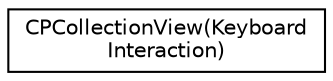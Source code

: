 digraph "Graphical Class Hierarchy"
{
  edge [fontname="Helvetica",fontsize="10",labelfontname="Helvetica",labelfontsize="10"];
  node [fontname="Helvetica",fontsize="10",shape=record];
  rankdir="LR";
  Node1 [label="CPCollectionView(Keyboard\lInteraction)",height=0.2,width=0.4,color="black", fillcolor="white", style="filled",URL="$category_c_p_collection_view_07_keyboard_interaction_08.html"];
}

